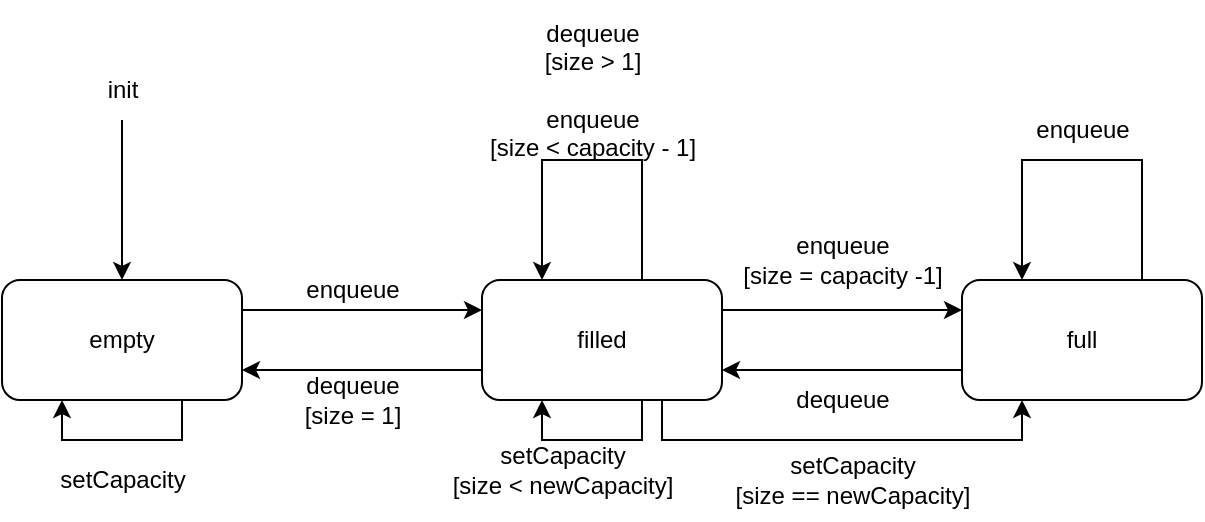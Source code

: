 <mxfile version="21.1.8" type="device">
  <diagram name="Page-1" id="XTqGeUsufdwXZ2VVG0b4">
    <mxGraphModel dx="714" dy="720" grid="1" gridSize="10" guides="1" tooltips="1" connect="1" arrows="1" fold="1" page="1" pageScale="1" pageWidth="850" pageHeight="1100" math="0" shadow="0">
      <root>
        <mxCell id="0" />
        <mxCell id="1" parent="0" />
        <mxCell id="j0p45LcPTZqPPM3QsHyj-15" style="edgeStyle=orthogonalEdgeStyle;rounded=0;orthogonalLoop=1;jettySize=auto;html=1;entryX=0;entryY=0.25;entryDx=0;entryDy=0;" parent="1" source="j0p45LcPTZqPPM3QsHyj-1" target="j0p45LcPTZqPPM3QsHyj-3" edge="1">
          <mxGeometry relative="1" as="geometry">
            <Array as="points">
              <mxPoint x="160" y="255" />
              <mxPoint x="160" y="255" />
            </Array>
          </mxGeometry>
        </mxCell>
        <mxCell id="j0p45LcPTZqPPM3QsHyj-1" value="empty" style="rounded=1;whiteSpace=wrap;html=1;" parent="1" vertex="1">
          <mxGeometry y="240" width="120" height="60" as="geometry" />
        </mxCell>
        <mxCell id="j0p45LcPTZqPPM3QsHyj-16" style="edgeStyle=orthogonalEdgeStyle;rounded=0;orthogonalLoop=1;jettySize=auto;html=1;entryX=1;entryY=0.75;entryDx=0;entryDy=0;" parent="1" source="j0p45LcPTZqPPM3QsHyj-3" target="j0p45LcPTZqPPM3QsHyj-1" edge="1">
          <mxGeometry relative="1" as="geometry">
            <Array as="points">
              <mxPoint x="220" y="285" />
              <mxPoint x="220" y="285" />
            </Array>
          </mxGeometry>
        </mxCell>
        <mxCell id="j0p45LcPTZqPPM3QsHyj-19" style="edgeStyle=orthogonalEdgeStyle;rounded=0;orthogonalLoop=1;jettySize=auto;html=1;entryX=0.25;entryY=0;entryDx=0;entryDy=0;" parent="1" source="j0p45LcPTZqPPM3QsHyj-3" target="j0p45LcPTZqPPM3QsHyj-3" edge="1">
          <mxGeometry relative="1" as="geometry">
            <mxPoint x="260" y="150" as="targetPoint" />
            <Array as="points">
              <mxPoint x="320" y="180" />
              <mxPoint x="270" y="180" />
            </Array>
          </mxGeometry>
        </mxCell>
        <mxCell id="j0p45LcPTZqPPM3QsHyj-21" style="edgeStyle=orthogonalEdgeStyle;rounded=0;orthogonalLoop=1;jettySize=auto;html=1;entryX=0;entryY=0.25;entryDx=0;entryDy=0;" parent="1" source="j0p45LcPTZqPPM3QsHyj-3" target="j0p45LcPTZqPPM3QsHyj-4" edge="1">
          <mxGeometry relative="1" as="geometry">
            <Array as="points">
              <mxPoint x="400" y="255" />
              <mxPoint x="400" y="255" />
            </Array>
          </mxGeometry>
        </mxCell>
        <mxCell id="YOiXDueQplzlYdEtAWzu-6" style="edgeStyle=orthogonalEdgeStyle;rounded=0;orthogonalLoop=1;jettySize=auto;html=1;exitX=0.75;exitY=1;exitDx=0;exitDy=0;entryX=0.25;entryY=1;entryDx=0;entryDy=0;" edge="1" parent="1" source="j0p45LcPTZqPPM3QsHyj-3" target="j0p45LcPTZqPPM3QsHyj-4">
          <mxGeometry relative="1" as="geometry" />
        </mxCell>
        <mxCell id="j0p45LcPTZqPPM3QsHyj-3" value="filled" style="rounded=1;whiteSpace=wrap;html=1;" parent="1" vertex="1">
          <mxGeometry x="240" y="240" width="120" height="60" as="geometry" />
        </mxCell>
        <mxCell id="j0p45LcPTZqPPM3QsHyj-23" style="edgeStyle=orthogonalEdgeStyle;rounded=0;orthogonalLoop=1;jettySize=auto;html=1;entryX=1;entryY=0.75;entryDx=0;entryDy=0;" parent="1" source="j0p45LcPTZqPPM3QsHyj-4" target="j0p45LcPTZqPPM3QsHyj-3" edge="1">
          <mxGeometry relative="1" as="geometry">
            <Array as="points">
              <mxPoint x="460" y="285" />
              <mxPoint x="460" y="285" />
            </Array>
          </mxGeometry>
        </mxCell>
        <mxCell id="WIsmNGodGTIfDtEzCB5h-5" style="edgeStyle=orthogonalEdgeStyle;rounded=0;orthogonalLoop=1;jettySize=auto;html=1;exitX=0.75;exitY=1;exitDx=0;exitDy=0;entryX=0.25;entryY=0;entryDx=0;entryDy=0;" parent="1" source="j0p45LcPTZqPPM3QsHyj-4" target="j0p45LcPTZqPPM3QsHyj-4" edge="1">
          <mxGeometry relative="1" as="geometry">
            <mxPoint x="510" y="230" as="targetPoint" />
            <Array as="points">
              <mxPoint x="570" y="180" />
              <mxPoint x="510" y="180" />
            </Array>
          </mxGeometry>
        </mxCell>
        <mxCell id="j0p45LcPTZqPPM3QsHyj-4" value="full" style="rounded=1;whiteSpace=wrap;html=1;" parent="1" vertex="1">
          <mxGeometry x="480" y="240" width="120" height="60" as="geometry" />
        </mxCell>
        <mxCell id="j0p45LcPTZqPPM3QsHyj-8" style="edgeStyle=orthogonalEdgeStyle;rounded=0;orthogonalLoop=1;jettySize=auto;html=1;entryX=0.5;entryY=0;entryDx=0;entryDy=0;" parent="1" source="j0p45LcPTZqPPM3QsHyj-7" target="j0p45LcPTZqPPM3QsHyj-1" edge="1">
          <mxGeometry relative="1" as="geometry" />
        </mxCell>
        <mxCell id="j0p45LcPTZqPPM3QsHyj-7" value="init" style="text;html=1;align=center;verticalAlign=middle;resizable=0;points=[];autosize=1;strokeColor=none;fillColor=none;" parent="1" vertex="1">
          <mxGeometry x="40" y="130" width="40" height="30" as="geometry" />
        </mxCell>
        <mxCell id="j0p45LcPTZqPPM3QsHyj-17" value="enqueue" style="text;html=1;align=center;verticalAlign=middle;resizable=0;points=[];autosize=1;strokeColor=none;fillColor=none;" parent="1" vertex="1">
          <mxGeometry x="140" y="230" width="70" height="30" as="geometry" />
        </mxCell>
        <mxCell id="j0p45LcPTZqPPM3QsHyj-18" value="&lt;div&gt;dequeue&lt;/div&gt;[size = 1]" style="text;html=1;align=center;verticalAlign=middle;resizable=0;points=[];autosize=1;strokeColor=none;fillColor=none;" parent="1" vertex="1">
          <mxGeometry x="140" y="280" width="70" height="40" as="geometry" />
        </mxCell>
        <mxCell id="j0p45LcPTZqPPM3QsHyj-20" value="&lt;div&gt;dequeue&lt;/div&gt;&lt;div&gt;[size &amp;gt; 1]&lt;br&gt;&lt;/div&gt;&lt;div&gt;&lt;br&gt;&lt;/div&gt;&lt;div&gt;enqueue&lt;/div&gt;&lt;div&gt;[size &amp;lt; capacity - 1]&lt;br&gt;&lt;/div&gt;" style="text;html=1;align=center;verticalAlign=middle;resizable=0;points=[];autosize=1;strokeColor=none;fillColor=none;" parent="1" vertex="1">
          <mxGeometry x="230" y="100" width="130" height="90" as="geometry" />
        </mxCell>
        <mxCell id="j0p45LcPTZqPPM3QsHyj-22" value="&lt;div&gt;enqueue&lt;/div&gt;&lt;div&gt;[size = capacity -1]&lt;br&gt;&lt;/div&gt;" style="text;html=1;align=center;verticalAlign=middle;resizable=0;points=[];autosize=1;strokeColor=none;fillColor=none;" parent="1" vertex="1">
          <mxGeometry x="360" y="210" width="120" height="40" as="geometry" />
        </mxCell>
        <mxCell id="j0p45LcPTZqPPM3QsHyj-24" value="dequeue" style="text;html=1;align=center;verticalAlign=middle;resizable=0;points=[];autosize=1;strokeColor=none;fillColor=none;" parent="1" vertex="1">
          <mxGeometry x="385" y="285" width="70" height="30" as="geometry" />
        </mxCell>
        <mxCell id="WIsmNGodGTIfDtEzCB5h-6" value="enqueue" style="text;html=1;align=center;verticalAlign=middle;resizable=0;points=[];autosize=1;strokeColor=none;fillColor=none;" parent="1" vertex="1">
          <mxGeometry x="505" y="150" width="70" height="30" as="geometry" />
        </mxCell>
        <mxCell id="YOiXDueQplzlYdEtAWzu-2" style="edgeStyle=orthogonalEdgeStyle;rounded=0;orthogonalLoop=1;jettySize=auto;html=1;exitX=0.75;exitY=1;exitDx=0;exitDy=0;entryX=0.25;entryY=1;entryDx=0;entryDy=0;" edge="1" parent="1" source="j0p45LcPTZqPPM3QsHyj-3" target="j0p45LcPTZqPPM3QsHyj-3">
          <mxGeometry relative="1" as="geometry">
            <Array as="points">
              <mxPoint x="320" y="300" />
              <mxPoint x="320" y="320" />
              <mxPoint x="270" y="320" />
            </Array>
          </mxGeometry>
        </mxCell>
        <mxCell id="YOiXDueQplzlYdEtAWzu-3" value="&lt;div&gt;setCapacity&lt;/div&gt;&lt;div&gt;[size &amp;lt; newCapacity]&lt;br&gt;&lt;/div&gt;" style="text;html=1;align=center;verticalAlign=middle;resizable=0;points=[];autosize=1;strokeColor=none;fillColor=none;" vertex="1" parent="1">
          <mxGeometry x="215" y="315" width="130" height="40" as="geometry" />
        </mxCell>
        <mxCell id="YOiXDueQplzlYdEtAWzu-4" style="edgeStyle=orthogonalEdgeStyle;rounded=0;orthogonalLoop=1;jettySize=auto;html=1;exitX=0.75;exitY=1;exitDx=0;exitDy=0;entryX=0.25;entryY=1;entryDx=0;entryDy=0;" edge="1" parent="1" source="j0p45LcPTZqPPM3QsHyj-1" target="j0p45LcPTZqPPM3QsHyj-1">
          <mxGeometry relative="1" as="geometry" />
        </mxCell>
        <mxCell id="YOiXDueQplzlYdEtAWzu-5" value="&lt;div&gt;setCapacity&lt;/div&gt;" style="text;html=1;align=center;verticalAlign=middle;resizable=0;points=[];autosize=1;strokeColor=none;fillColor=none;" vertex="1" parent="1">
          <mxGeometry x="15" y="325" width="90" height="30" as="geometry" />
        </mxCell>
        <mxCell id="YOiXDueQplzlYdEtAWzu-7" value="&lt;div&gt;setCapacity&lt;/div&gt;&lt;div&gt;[size == newCapacity]&lt;br&gt;&lt;/div&gt;" style="text;html=1;align=center;verticalAlign=middle;resizable=0;points=[];autosize=1;strokeColor=none;fillColor=none;" vertex="1" parent="1">
          <mxGeometry x="355" y="320" width="140" height="40" as="geometry" />
        </mxCell>
      </root>
    </mxGraphModel>
  </diagram>
</mxfile>
